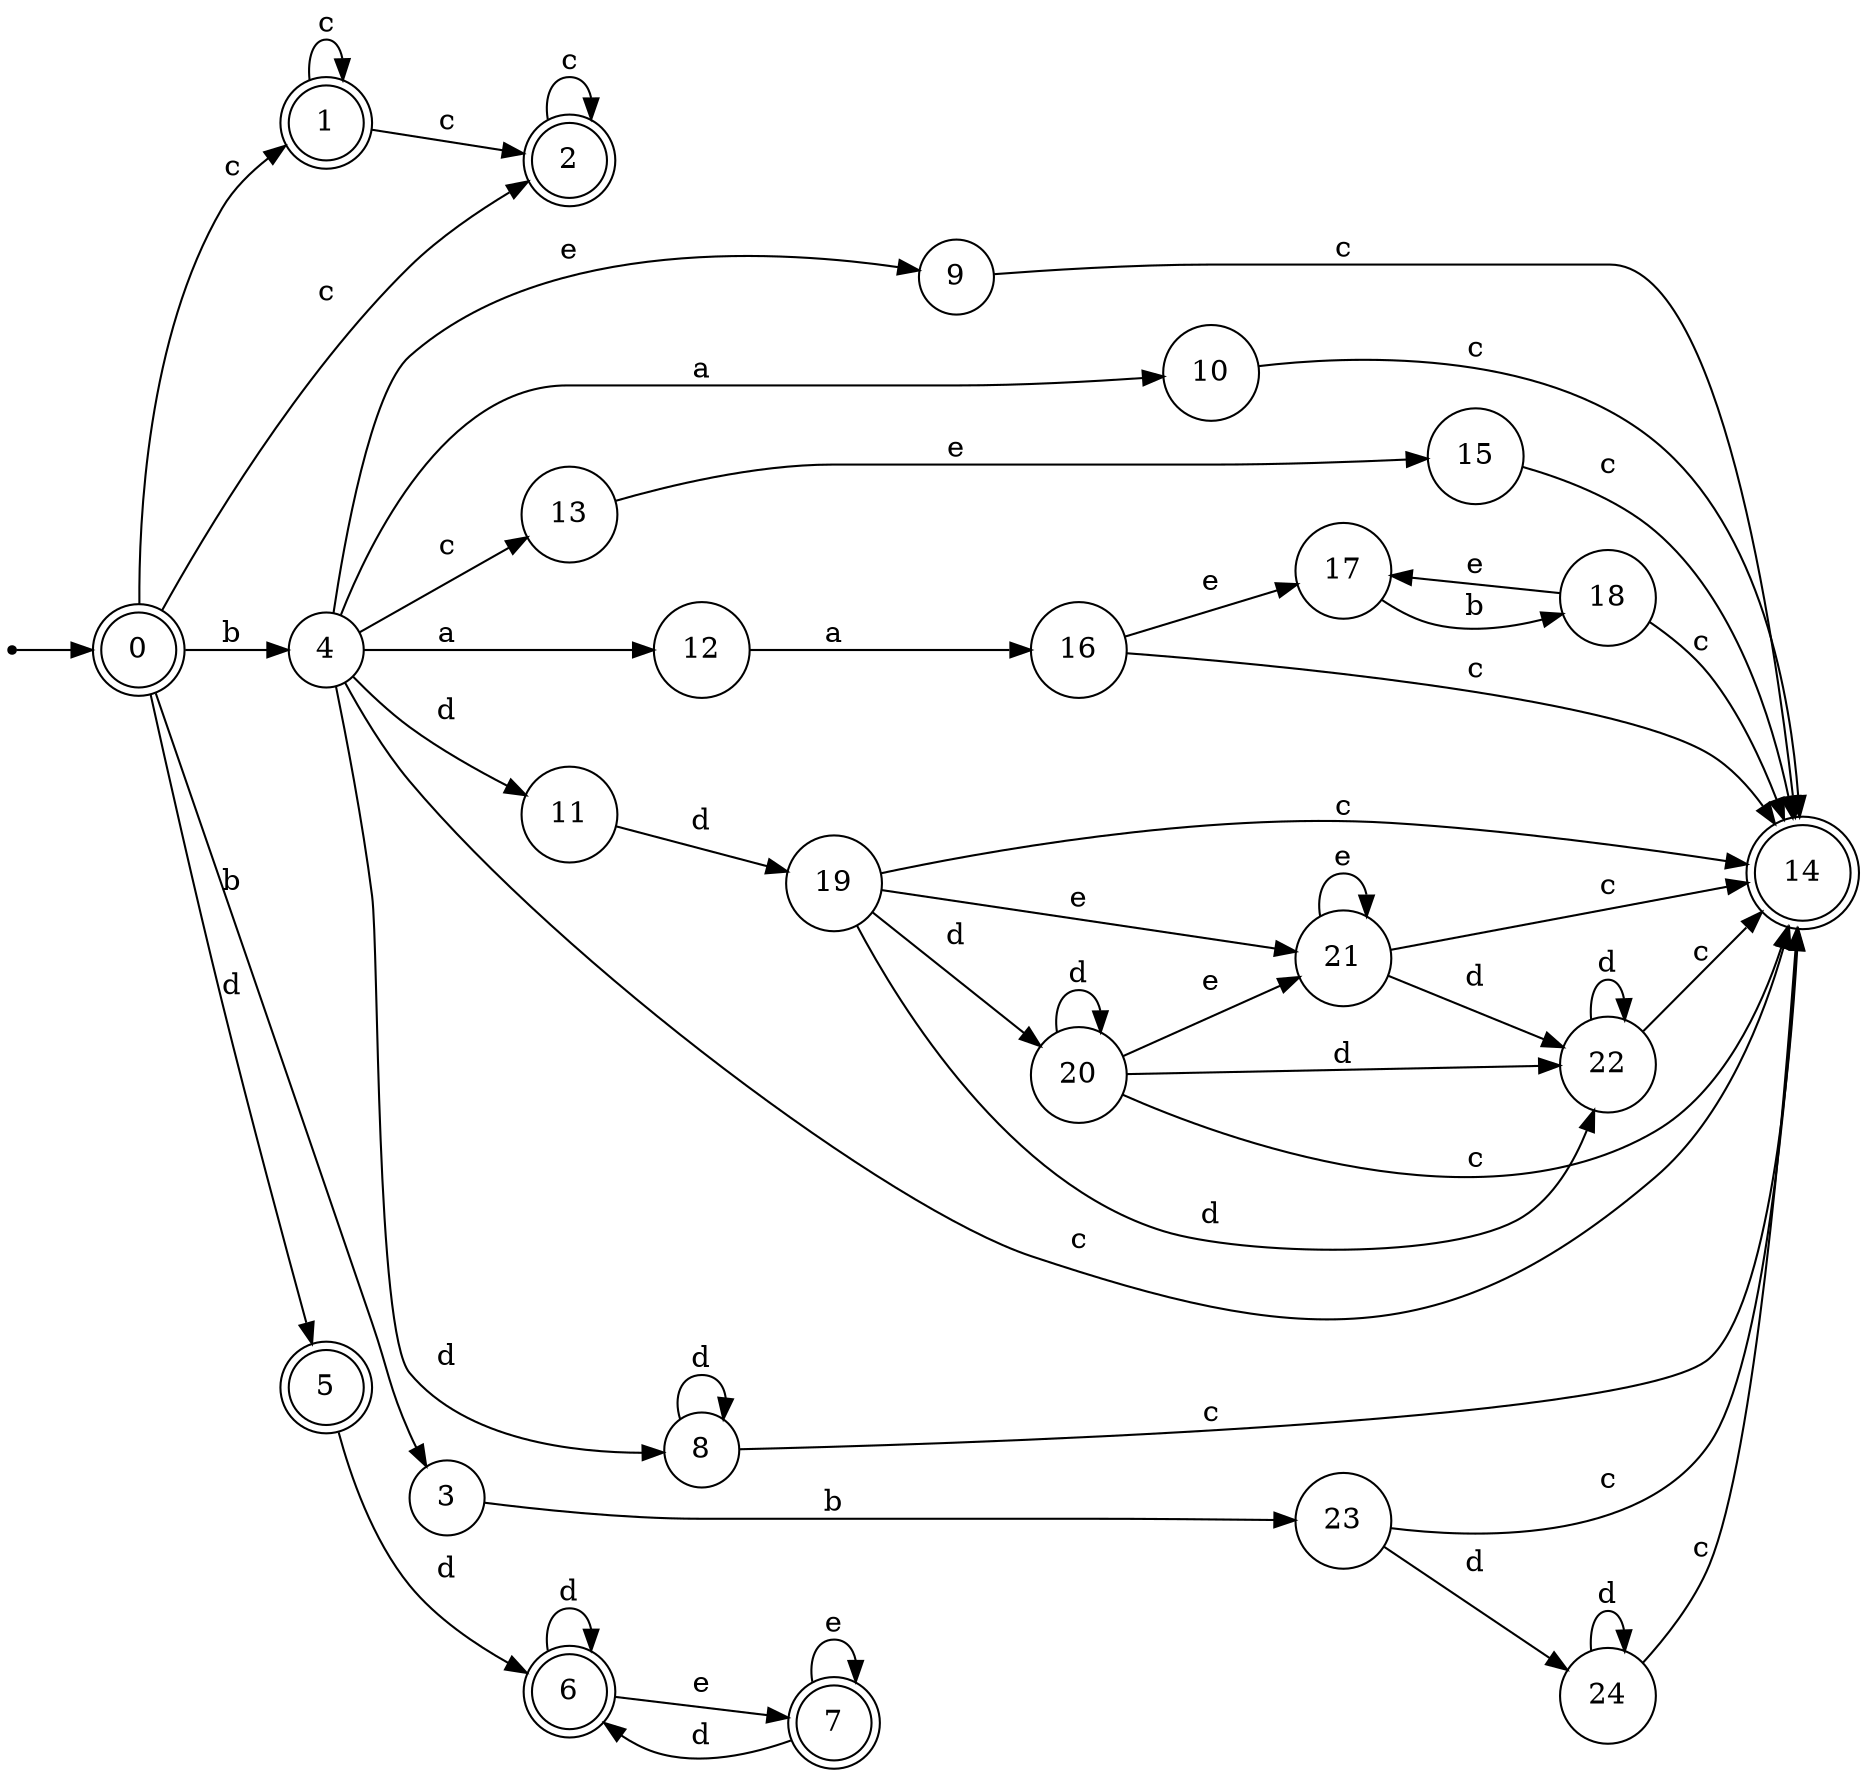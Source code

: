 digraph finite_state_machine {
rankdir=LR;
size="20,20";
node [shape = point]; "dummy0"
node [shape = doublecircle]; "0";"dummy0" -> "0";
node [shape = doublecircle]; "1";node [shape = doublecircle]; "2";node [shape = circle]; "3";
node [shape = circle]; "4";
node [shape = doublecircle]; "5";node [shape = doublecircle]; "6";node [shape = doublecircle]; "7";node [shape = circle]; "8";
node [shape = circle]; "9";
node [shape = circle]; "10";
node [shape = circle]; "11";
node [shape = circle]; "12";
node [shape = circle]; "13";
node [shape = doublecircle]; "14";node [shape = circle]; "15";
node [shape = circle]; "16";
node [shape = circle]; "17";
node [shape = circle]; "18";
node [shape = circle]; "19";
node [shape = circle]; "20";
node [shape = circle]; "21";
node [shape = circle]; "22";
node [shape = circle]; "23";
node [shape = circle]; "24";
"0" -> "1" [label = "c"];
 "0" -> "2" [label = "c"];
 "0" -> "3" [label = "b"];
 "0" -> "4" [label = "b"];
 "0" -> "5" [label = "d"];
 "5" -> "6" [label = "d"];
 "6" -> "6" [label = "d"];
 "6" -> "7" [label = "e"];
 "7" -> "7" [label = "e"];
 "7" -> "6" [label = "d"];
 "4" -> "8" [label = "d"];
 "4" -> "11" [label = "d"];
 "4" -> "9" [label = "e"];
 "4" -> "10" [label = "a"];
 "4" -> "12" [label = "a"];
 "4" -> "13" [label = "c"];
 "4" -> "14" [label = "c"];
 "13" -> "15" [label = "e"];
 "15" -> "14" [label = "c"];
 "12" -> "16" [label = "a"];
 "16" -> "17" [label = "e"];
 "16" -> "14" [label = "c"];
 "17" -> "18" [label = "b"];
 "18" -> "17" [label = "e"];
 "18" -> "14" [label = "c"];
 "11" -> "19" [label = "d"];
 "19" -> "20" [label = "d"];
 "19" -> "22" [label = "d"];
 "19" -> "21" [label = "e"];
 "19" -> "14" [label = "c"];
 "22" -> "22" [label = "d"];
 "22" -> "14" [label = "c"];
 "21" -> "21" [label = "e"];
 "21" -> "22" [label = "d"];
 "21" -> "14" [label = "c"];
 "20" -> "20" [label = "d"];
 "20" -> "22" [label = "d"];
 "20" -> "21" [label = "e"];
 "20" -> "14" [label = "c"];
 "10" -> "14" [label = "c"];
 "9" -> "14" [label = "c"];
 "8" -> "8" [label = "d"];
 "8" -> "14" [label = "c"];
 "3" -> "23" [label = "b"];
 "23" -> "24" [label = "d"];
 "23" -> "14" [label = "c"];
 "24" -> "24" [label = "d"];
 "24" -> "14" [label = "c"];
 "2" -> "2" [label = "c"];
 "1" -> "1" [label = "c"];
 "1" -> "2" [label = "c"];
 }
